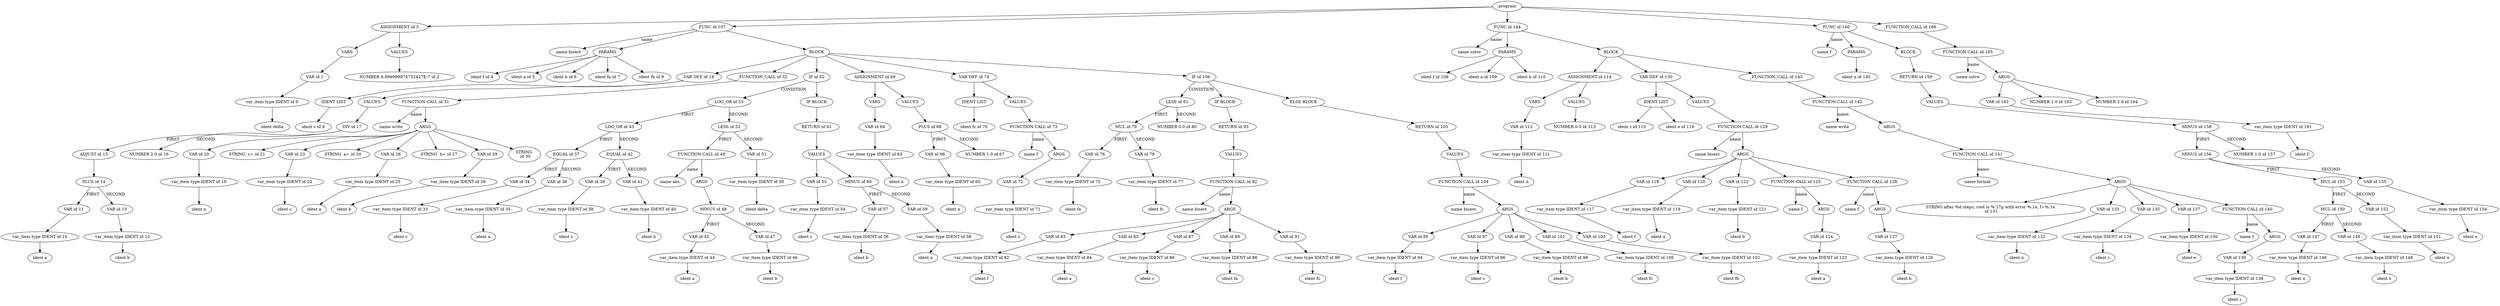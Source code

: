 digraph G {
IDChunkNode1a93a7ca [label="program"]
IDStmtNode3d82c5f3 [label="ASSIGNMENT id 3"]
IDExprSeqNode2b05039f [label="VARS"]
IDExprSeqNode61e717c2 [label="VALUES"]
IDStmtNode3d82c5f3->IDExprSeqNode2b05039f
IDStmtNode3d82c5f3->IDExprSeqNode61e717c2
IDExprNode66cd51c3 [label="VAR id 1"]
IDVarItemNode4dcbadb4 [label="var_item type IDENT id 0"]
ID0 [label="ident delta"]
IDVarItemNode4dcbadb4->ID0
IDExprNode66cd51c3->IDVarItemNode4dcbadb4
IDExprSeqNode2b05039f->IDExprNode66cd51c3
IDExprNode4e515669 [label="NUMBER 9.999999974752427E-7 id 2"]
IDExprSeqNode61e717c2->IDExprNode4e515669
IDChunkNode1a93a7ca->IDStmtNode3d82c5f3
IDStmtNode17d10166 [label="FUNC id 107"]
ID107 [label="name bisect"]
IDStmtNode17d10166->ID107 [label="name"]
IDParamListNode1b9e1916 [label="PARAMS"]
IDStmtNode17d10166->IDParamListNode1b9e1916
IDIdentNodeba8a1dc [label="ident f id 4"]
IDParamListNode1b9e1916->IDIdentNodeba8a1dc
IDIdentNode4f8e5cde [label="ident a id 5"]
IDParamListNode1b9e1916->IDIdentNode4f8e5cde
IDIdentNode504bae78 [label="ident b id 6"]
IDParamListNode1b9e1916->IDIdentNode504bae78
IDIdentNode3b764bce [label="ident fa id 7"]
IDParamListNode1b9e1916->IDIdentNode3b764bce
IDIdentNode759ebb3d [label="ident fb id 8"]
IDParamListNode1b9e1916->IDIdentNode759ebb3d
IDStmtSeqNode484b61fc [label="BLOCK"]
IDStmtNode17d10166->IDStmtSeqNode484b61fc
IDStmtNode45fe3ee3 [label="VAR DEF id 18"]
IDIdentListNode4cdf35a9 [label="IDENT LIST"]
IDStmtNode45fe3ee3->IDIdentListNode4cdf35a9
IDIdentNode4c98385c [label="ident c id 9"]
IDIdentListNode4cdf35a9->IDIdentNode4c98385c
IDExprSeqNode5fcfe4b2 [label="VALUES"]
IDStmtNode45fe3ee3->IDExprSeqNode5fcfe4b2
IDExprNode6bf2d08e [label="DIV id 17"]
IDExprNode5eb5c224 [label="ADJUST id 15"]
IDExprNode53e25b76 [label="PLUS id 14"]
IDExprNode73a8dfcc [label="VAR id 11"]
IDVarItemNodeea30797 [label="var_item type IDENT id 10"]
ID10 [label="ident a"]
IDVarItemNodeea30797->ID10
IDExprNode73a8dfcc->IDVarItemNodeea30797
IDExprNode53e25b76->IDExprNode73a8dfcc [label="FIRST"]
IDExprNode7e774085 [label="VAR id 13"]
IDVarItemNode3f8f9dd6 [label="var_item type IDENT id 12"]
ID12 [label="ident b"]
IDVarItemNode3f8f9dd6->ID12
IDExprNode7e774085->IDVarItemNode3f8f9dd6
IDExprNode53e25b76->IDExprNode7e774085 [label="SECOND"]
IDExprNode5eb5c224->IDExprNode53e25b76
IDExprNode6bf2d08e->IDExprNode5eb5c224 [label="FIRST"]
IDExprNodeaec6354 [label="NUMBER 2.0 id 16"]
IDExprNode6bf2d08e->IDExprNodeaec6354 [label="SECOND"]
IDExprSeqNode5fcfe4b2->IDExprNode6bf2d08e
IDStmtSeqNode484b61fc->IDStmtNode45fe3ee3
IDStmtNode1c655221 [label="_FUNCTION_CALL id 32"]
IDExprNode58d25a40 [label="FUNCTION CALL id 31"]
ID31 [label="name write"]
IDExprNode58d25a40->ID31 [label="name"]
IDExprSeqNode1b701da1 [label="ARGS"]
IDExprNode58d25a40->IDExprSeqNode1b701da1
IDExprNode726f3b58 [label="VAR id 20"]
IDVarItemNode442d9b6e [label="var_item type IDENT id 19"]
ID19 [label="ident n"]
IDVarItemNode442d9b6e->ID19
IDExprNode726f3b58->IDVarItemNode442d9b6e
IDExprSeqNode1b701da1->IDExprNode726f3b58
IDExprNodeee7d9f1 [label="STRING  c= id 21"]
IDExprSeqNode1b701da1->IDExprNodeee7d9f1
IDExprNode15615099 [label="VAR id 23"]
IDVarItemNode1edf1c96 [label="var_item type IDENT id 22"]
ID22 [label="ident c"]
IDVarItemNode1edf1c96->ID22
IDExprNode15615099->IDVarItemNode1edf1c96
IDExprSeqNode1b701da1->IDExprNode15615099
IDExprNode368102c8 [label="STRING  a= id 24"]
IDExprSeqNode1b701da1->IDExprNode368102c8
IDExprNode6996db8 [label="VAR id 26"]
IDVarItemNode1963006a [label="var_item type IDENT id 25"]
ID25 [label="ident a"]
IDVarItemNode1963006a->ID25
IDExprNode6996db8->IDVarItemNode1963006a
IDExprSeqNode1b701da1->IDExprNode6996db8
IDExprNode7fbe847c [label="STRING  b= id 27"]
IDExprSeqNode1b701da1->IDExprNode7fbe847c
IDExprNode41975e01 [label="VAR id 29"]
IDVarItemNodec2e1f26 [label="var_item type IDENT id 28"]
ID28 [label="ident b"]
IDVarItemNodec2e1f26->ID28
IDExprNode41975e01->IDVarItemNodec2e1f26
IDExprSeqNode1b701da1->IDExprNode41975e01
IDExprNodedcf3e99 [label="STRING 
 id 30"]
IDExprSeqNode1b701da1->IDExprNodedcf3e99
IDStmtNode1c655221->IDExprNode58d25a40
IDStmtSeqNode484b61fc->IDStmtNode1c655221
IDStmtNode6d9c638 [label="IF id 62"]
IDExprNode7dc5e7b4 [label="LOG_OR id 53"]
IDExprNode1ee0005 [label="LOG_OR id 43"]
IDExprNode75a1cd57 [label="EQUAL id 37"]
IDExprNode3d012ddd [label="VAR id 34"]
IDVarItemNode6f2b958e [label="var_item type IDENT id 33"]
ID33 [label="ident c"]
IDVarItemNode6f2b958e->ID33
IDExprNode3d012ddd->IDVarItemNode6f2b958e
IDExprNode75a1cd57->IDExprNode3d012ddd [label="FIRST"]
IDExprNode1eb44e46 [label="VAR id 36"]
IDVarItemNode6504e3b2 [label="var_item type IDENT id 35"]
ID35 [label="ident a"]
IDVarItemNode6504e3b2->ID35
IDExprNode1eb44e46->IDVarItemNode6504e3b2
IDExprNode75a1cd57->IDExprNode1eb44e46 [label="SECOND"]
IDExprNode1ee0005->IDExprNode75a1cd57 [label="FIRST"]
IDExprNode515f550a [label="EQUAL id 42"]
IDExprNode626b2d4a [label="VAR id 39"]
IDVarItemNode5e91993f [label="var_item type IDENT id 38"]
ID38 [label="ident c"]
IDVarItemNode5e91993f->ID38
IDExprNode626b2d4a->IDVarItemNode5e91993f
IDExprNode515f550a->IDExprNode626b2d4a [label="FIRST"]
IDExprNode1c4af82c [label="VAR id 41"]
IDVarItemNode379619aa [label="var_item type IDENT id 40"]
ID40 [label="ident b"]
IDVarItemNode379619aa->ID40
IDExprNode1c4af82c->IDVarItemNode379619aa
IDExprNode515f550a->IDExprNode1c4af82c [label="SECOND"]
IDExprNode1ee0005->IDExprNode515f550a [label="SECOND"]
IDExprNode7dc5e7b4->IDExprNode1ee0005 [label="FIRST"]
IDExprNodecac736f [label="LESS id 52"]
IDExprNode5e265ba4 [label="FUNCTION CALL id 49"]
ID49 [label="name abs"]
IDExprNode5e265ba4->ID49 [label="name"]
IDExprSeqNode156643d4 [label="ARGS"]
IDExprNode5e265ba4->IDExprSeqNode156643d4
IDExprNode123a439b [label="MINUS id 48"]
IDExprNode7de26db8 [label="VAR id 45"]
IDVarItemNode1175e2db [label="var_item type IDENT id 44"]
ID44 [label="ident a"]
IDVarItemNode1175e2db->ID44
IDExprNode7de26db8->IDVarItemNode1175e2db
IDExprNode123a439b->IDExprNode7de26db8 [label="FIRST"]
IDExprNode36aa7bc2 [label="VAR id 47"]
IDVarItemNode76ccd017 [label="var_item type IDENT id 46"]
ID46 [label="ident b"]
IDVarItemNode76ccd017->ID46
IDExprNode36aa7bc2->IDVarItemNode76ccd017
IDExprNode123a439b->IDExprNode36aa7bc2 [label="SECOND"]
IDExprSeqNode156643d4->IDExprNode123a439b
IDExprNodecac736f->IDExprNode5e265ba4 [label="FIRST"]
IDExprNode182decdb [label="VAR id 51"]
IDVarItemNode26f0a63f [label="var_item type IDENT id 50"]
ID50 [label="ident delta"]
IDVarItemNode26f0a63f->ID50
IDExprNode182decdb->IDVarItemNode26f0a63f
IDExprNodecac736f->IDExprNode182decdb [label="SECOND"]
IDExprNode7dc5e7b4->IDExprNodecac736f [label="SECOND"]
IDStmtNode6d9c638->IDExprNode7dc5e7b4 [label="CONDITION"]
IDStmtSeqNode4361bd48 [label="IF BLOCK"]
IDStmtNode6d9c638->IDStmtSeqNode4361bd48
IDStmtNode53bd815b [label="RETURN id 61"]
IDExprSeqNode2401f4c3 [label="VALUES"]
IDStmtNode53bd815b->IDExprSeqNode2401f4c3
IDExprNode7637f22 [label="VAR id 55"]
IDVarItemNode4926097b [label="var_item type IDENT id 54"]
ID54 [label="ident c"]
IDVarItemNode4926097b->ID54
IDExprNode7637f22->IDVarItemNode4926097b
IDExprSeqNode2401f4c3->IDExprNode7637f22
IDExprNode762efe5d [label="MINUS id 60"]
IDExprNode5d22bbb7 [label="VAR id 57"]
IDVarItemNode41a4555e [label="var_item type IDENT id 56"]
ID56 [label="ident b"]
IDVarItemNode41a4555e->ID56
IDExprNode5d22bbb7->IDVarItemNode41a4555e
IDExprNode762efe5d->IDExprNode5d22bbb7 [label="FIRST"]
IDExprNode3830f1c0 [label="VAR id 59"]
IDVarItemNode39ed3c8d [label="var_item type IDENT id 58"]
ID58 [label="ident a"]
IDVarItemNode39ed3c8d->ID58
IDExprNode3830f1c0->IDVarItemNode39ed3c8d
IDExprNode762efe5d->IDExprNode3830f1c0 [label="SECOND"]
IDExprSeqNode2401f4c3->IDExprNode762efe5d
IDStmtSeqNode4361bd48->IDStmtNode53bd815b
IDStmtSeqNode484b61fc->IDStmtNode6d9c638
IDStmtNode71dac704 [label="ASSIGNMENT id 69"]
IDExprSeqNode123772c4 [label="VARS"]
IDExprSeqNode2d363fb3 [label="VALUES"]
IDStmtNode71dac704->IDExprSeqNode123772c4
IDStmtNode71dac704->IDExprSeqNode2d363fb3
IDExprNode7d6f77cc [label="VAR id 64"]
IDVarItemNode5aaa6d82 [label="var_item type IDENT id 63"]
ID63 [label="ident n"]
IDVarItemNode5aaa6d82->ID63
IDExprNode7d6f77cc->IDVarItemNode5aaa6d82
IDExprSeqNode123772c4->IDExprNode7d6f77cc
IDExprNode73a28541 [label="PLUS id 68"]
IDExprNode6f75e721 [label="VAR id 66"]
IDVarItemNode69222c14 [label="var_item type IDENT id 65"]
ID65 [label="ident n"]
IDVarItemNode69222c14->ID65
IDExprNode6f75e721->IDVarItemNode69222c14
IDExprNode73a28541->IDExprNode6f75e721 [label="FIRST"]
IDExprNode606d8acf [label="NUMBER 1.0 id 67"]
IDExprNode73a28541->IDExprNode606d8acf [label="SECOND"]
IDExprSeqNode2d363fb3->IDExprNode73a28541
IDStmtSeqNode484b61fc->IDStmtNode71dac704
IDStmtNode782830e [label="VAR DEF id 74"]
IDIdentListNode470e2030 [label="IDENT LIST"]
IDStmtNode782830e->IDIdentListNode470e2030
IDIdentNode3fb4f649 [label="ident fc id 70"]
IDIdentListNode470e2030->IDIdentNode3fb4f649
IDExprSeqNode33833882 [label="VALUES"]
IDStmtNode782830e->IDExprSeqNode33833882
IDExprNode200a570f [label="FUNCTION CALL id 73"]
ID73 [label="name f"]
IDExprNode200a570f->ID73 [label="name"]
IDExprSeqNode16b3fc9e [label="ARGS"]
IDExprNode200a570f->IDExprSeqNode16b3fc9e
IDExprNodee2d56bf [label="VAR id 72"]
IDVarItemNode244038d0 [label="var_item type IDENT id 71"]
ID71 [label="ident c"]
IDVarItemNode244038d0->ID71
IDExprNodee2d56bf->IDVarItemNode244038d0
IDExprSeqNode16b3fc9e->IDExprNodee2d56bf
IDExprSeqNode33833882->IDExprNode200a570f
IDStmtSeqNode484b61fc->IDStmtNode782830e
IDStmtNode5680a178 [label="IF id 106"]
IDExprNode5fdef03a [label="LESS id 81"]
IDExprNode3b22cdd0 [label="MUL id 79"]
IDExprNode1e81f4dc [label="VAR id 76"]
IDVarItemNode4d591d15 [label="var_item type IDENT id 75"]
ID75 [label="ident fa"]
IDVarItemNode4d591d15->ID75
IDExprNode1e81f4dc->IDVarItemNode4d591d15
IDExprNode3b22cdd0->IDExprNode1e81f4dc [label="FIRST"]
IDExprNode65ae6ba4 [label="VAR id 78"]
IDVarItemNode48cf768c [label="var_item type IDENT id 77"]
ID77 [label="ident fc"]
IDVarItemNode48cf768c->ID77
IDExprNode65ae6ba4->IDVarItemNode48cf768c
IDExprNode3b22cdd0->IDExprNode65ae6ba4 [label="SECOND"]
IDExprNode5fdef03a->IDExprNode3b22cdd0 [label="FIRST"]
IDExprNode59f95c5d [label="NUMBER 0.0 id 80"]
IDExprNode5fdef03a->IDExprNode59f95c5d [label="SECOND"]
IDStmtNode5680a178->IDExprNode5fdef03a [label="CONDITION"]
IDStmtSeqNode5ccd43c2 [label="IF BLOCK"]
IDStmtNode5680a178->IDStmtSeqNode5ccd43c2
IDStmtNode4aa8f0b4 [label="RETURN id 93"]
IDExprSeqNode7960847b [label="VALUES"]
IDStmtNode4aa8f0b4->IDExprSeqNode7960847b
IDExprNode6a6824be [label="FUNCTION CALL id 92"]
ID92 [label="name bisect"]
IDExprNode6a6824be->ID92 [label="name"]
IDExprSeqNode5c8da962 [label="ARGS"]
IDExprNode6a6824be->IDExprSeqNode5c8da962
IDExprNode512ddf17 [label="VAR id 83"]
IDVarItemNode2c13da15 [label="var_item type IDENT id 82"]
ID82 [label="ident f"]
IDVarItemNode2c13da15->ID82
IDExprNode512ddf17->IDVarItemNode2c13da15
IDExprSeqNode5c8da962->IDExprNode512ddf17
IDExprNode77556fd [label="VAR id 85"]
IDVarItemNode368239c8 [label="var_item type IDENT id 84"]
ID84 [label="ident a"]
IDVarItemNode368239c8->ID84
IDExprNode77556fd->IDVarItemNode368239c8
IDExprSeqNode5c8da962->IDExprNode77556fd
IDExprNode9e89d68 [label="VAR id 87"]
IDVarItemNode3b192d32 [label="var_item type IDENT id 86"]
ID86 [label="ident c"]
IDVarItemNode3b192d32->ID86
IDExprNode9e89d68->IDVarItemNode3b192d32
IDExprSeqNode5c8da962->IDExprNode9e89d68
IDExprNode16f65612 [label="VAR id 89"]
IDVarItemNode311d617d [label="var_item type IDENT id 88"]
ID88 [label="ident fa"]
IDVarItemNode311d617d->ID88
IDExprNode16f65612->IDVarItemNode311d617d
IDExprSeqNode5c8da962->IDExprNode16f65612
IDExprNode7c53a9eb [label="VAR id 91"]
IDVarItemNodeed17bee [label="var_item type IDENT id 90"]
ID90 [label="ident fc"]
IDVarItemNodeed17bee->ID90
IDExprNode7c53a9eb->IDVarItemNodeed17bee
IDExprSeqNode5c8da962->IDExprNode7c53a9eb
IDExprSeqNode7960847b->IDExprNode6a6824be
IDStmtSeqNode5ccd43c2->IDStmtNode4aa8f0b4
IDStmtSeqNode2a33fae0 [label="ELSE BLOCK"]
IDStmtNode5680a178->IDStmtSeqNode2a33fae0
IDStmtNode707f7052 [label="RETURN id 105"]
IDExprSeqNode11028347 [label="VALUES"]
IDStmtNode707f7052->IDExprSeqNode11028347
IDExprNode14899482 [label="FUNCTION CALL id 104"]
ID104 [label="name bisect"]
IDExprNode14899482->ID104 [label="name"]
IDExprSeqNode21588809 [label="ARGS"]
IDExprNode14899482->IDExprSeqNode21588809
IDExprNode2aae9190 [label="VAR id 95"]
IDVarItemNode2f333739 [label="var_item type IDENT id 94"]
ID94 [label="ident f"]
IDVarItemNode2f333739->ID94
IDExprNode2aae9190->IDVarItemNode2f333739
IDExprSeqNode21588809->IDExprNode2aae9190
IDExprNode77468bd9 [label="VAR id 97"]
IDVarItemNode12bb4df8 [label="var_item type IDENT id 96"]
ID96 [label="ident c"]
IDVarItemNode12bb4df8->ID96
IDExprNode77468bd9->IDVarItemNode12bb4df8
IDExprSeqNode21588809->IDExprNode77468bd9
IDExprNode4cc77c2e [label="VAR id 99"]
IDVarItemNode7a7b0070 [label="var_item type IDENT id 98"]
ID98 [label="ident b"]
IDVarItemNode7a7b0070->ID98
IDExprNode4cc77c2e->IDVarItemNode7a7b0070
IDExprSeqNode21588809->IDExprNode4cc77c2e
IDExprNode39a054a5 [label="VAR id 101"]
IDVarItemNode71bc1ae4 [label="var_item type IDENT id 100"]
ID100 [label="ident fc"]
IDVarItemNode71bc1ae4->ID100
IDExprNode39a054a5->IDVarItemNode71bc1ae4
IDExprSeqNode21588809->IDExprNode39a054a5
IDExprNode6ed3ef1 [label="VAR id 103"]
IDVarItemNode2437c6dc [label="var_item type IDENT id 102"]
ID102 [label="ident fb"]
IDVarItemNode2437c6dc->ID102
IDExprNode6ed3ef1->IDVarItemNode2437c6dc
IDExprSeqNode21588809->IDExprNode6ed3ef1
IDExprSeqNode11028347->IDExprNode14899482
IDStmtSeqNode2a33fae0->IDStmtNode707f7052
IDStmtSeqNode484b61fc->IDStmtNode5680a178
IDChunkNode1a93a7ca->IDStmtNode17d10166
IDStmtNode1f89ab83 [label="FUNC id 144"]
ID144 [label="name solve"]
IDStmtNode1f89ab83->ID144 [label="name"]
IDParamListNodee73f9ac [label="PARAMS"]
IDStmtNode1f89ab83->IDParamListNodee73f9ac
IDIdentNode61064425 [label="ident f id 108"]
IDParamListNodee73f9ac->IDIdentNode61064425
IDIdentNode7b1d7fff [label="ident a id 109"]
IDParamListNodee73f9ac->IDIdentNode7b1d7fff
IDIdentNode299a06ac [label="ident b id 110"]
IDParamListNodee73f9ac->IDIdentNode299a06ac
IDStmtSeqNode383534aa [label="BLOCK"]
IDStmtNode1f89ab83->IDStmtSeqNode383534aa
IDStmtNode6bc168e5 [label="ASSIGNMENT id 114"]
IDExprSeqNode7b3300e5 [label="VARS"]
IDExprSeqNode2e5c649 [label="VALUES"]
IDStmtNode6bc168e5->IDExprSeqNode7b3300e5
IDStmtNode6bc168e5->IDExprSeqNode2e5c649
IDExprNode136432db [label="VAR id 112"]
IDVarItemNode7382f612 [label="var_item type IDENT id 111"]
ID111 [label="ident n"]
IDVarItemNode7382f612->ID111
IDExprNode136432db->IDVarItemNode7382f612
IDExprSeqNode7b3300e5->IDExprNode136432db
IDExprNode1055e4af [label="NUMBER 0.0 id 113"]
IDExprSeqNode2e5c649->IDExprNode1055e4af
IDStmtSeqNode383534aa->IDStmtNode6bc168e5
IDStmtNode3caeaf62 [label="VAR DEF id 130"]
IDIdentListNodee6ea0c6 [label="IDENT LIST"]
IDStmtNode3caeaf62->IDIdentListNodee6ea0c6
IDIdentNode6a38e57f [label="ident z id 115"]
IDIdentListNodee6ea0c6->IDIdentNode6a38e57f
IDIdentNode5577140b [label="ident e id 116"]
IDIdentListNodee6ea0c6->IDIdentNode5577140b
IDExprSeqNode1c6b6478 [label="VALUES"]
IDStmtNode3caeaf62->IDExprSeqNode1c6b6478
IDExprNode67f89fa3 [label="FUNCTION CALL id 129"]
ID129 [label="name bisect"]
IDExprNode67f89fa3->ID129 [label="name"]
IDExprSeqNode4ac68d3e [label="ARGS"]
IDExprNode67f89fa3->IDExprSeqNode4ac68d3e
IDExprNode277c0f21 [label="VAR id 118"]
IDVarItemNode6073f712 [label="var_item type IDENT id 117"]
ID117 [label="ident f"]
IDVarItemNode6073f712->ID117
IDExprNode277c0f21->IDVarItemNode6073f712
IDExprSeqNode4ac68d3e->IDExprNode277c0f21
IDExprNode43556938 [label="VAR id 120"]
IDVarItemNode3d04a311 [label="var_item type IDENT id 119"]
ID119 [label="ident a"]
IDVarItemNode3d04a311->ID119
IDExprNode43556938->IDVarItemNode3d04a311
IDExprSeqNode4ac68d3e->IDExprNode43556938
IDExprNode7a46a697 [label="VAR id 122"]
IDVarItemNode5f205aa [label="var_item type IDENT id 121"]
ID121 [label="ident b"]
IDVarItemNode5f205aa->ID121
IDExprNode7a46a697->IDVarItemNode5f205aa
IDExprSeqNode4ac68d3e->IDExprNode7a46a697
IDExprNode6d86b085 [label="FUNCTION CALL id 125"]
ID125 [label="name f"]
IDExprNode6d86b085->ID125 [label="name"]
IDExprSeqNode75828a0f [label="ARGS"]
IDExprNode6d86b085->IDExprSeqNode75828a0f
IDExprNode3abfe836 [label="VAR id 124"]
IDVarItemNode2ff5659e [label="var_item type IDENT id 123"]
ID123 [label="ident a"]
IDVarItemNode2ff5659e->ID123
IDExprNode3abfe836->IDVarItemNode2ff5659e
IDExprSeqNode75828a0f->IDExprNode3abfe836
IDExprSeqNode4ac68d3e->IDExprNode6d86b085
IDExprNode77afea7d [label="FUNCTION CALL id 128"]
ID128 [label="name f"]
IDExprNode77afea7d->ID128 [label="name"]
IDExprSeqNode161cd475 [label="ARGS"]
IDExprNode77afea7d->IDExprSeqNode161cd475
IDExprNode532760d8 [label="VAR id 127"]
IDVarItemNode57fa26b7 [label="var_item type IDENT id 126"]
ID126 [label="ident b"]
IDVarItemNode57fa26b7->ID126
IDExprNode532760d8->IDVarItemNode57fa26b7
IDExprSeqNode161cd475->IDExprNode532760d8
IDExprSeqNode4ac68d3e->IDExprNode77afea7d
IDExprSeqNode1c6b6478->IDExprNode67f89fa3
IDStmtSeqNode383534aa->IDStmtNode3caeaf62
IDStmtNode5f8ed237 [label="_FUNCTION_CALL id 143"]
IDExprNode2f410acf [label="FUNCTION CALL id 142"]
ID142 [label="name write"]
IDExprNode2f410acf->ID142 [label="name"]
IDExprSeqNode47089e5f [label="ARGS"]
IDExprNode2f410acf->IDExprSeqNode47089e5f
IDExprNode4141d797 [label="FUNCTION CALL id 141"]
ID141 [label="name format"]
IDExprNode4141d797->ID141 [label="name"]
IDExprSeqNode68f7aae2 [label="ARGS"]
IDExprNode4141d797->IDExprSeqNode68f7aae2
IDExprNode4f47d241 [label="STRING after %d steps, root is %.17g with error %.1e, f=%.1e
 id 131"]
IDExprSeqNode68f7aae2->IDExprNode4f47d241
IDExprNode4c3e4790 [label="VAR id 133"]
IDVarItemNode38cccef [label="var_item type IDENT id 132"]
ID132 [label="ident n"]
IDVarItemNode38cccef->ID132
IDExprNode4c3e4790->IDVarItemNode38cccef
IDExprSeqNode68f7aae2->IDExprNode4c3e4790
IDExprNode5679c6c6 [label="VAR id 135"]
IDVarItemNode27ddd392 [label="var_item type IDENT id 134"]
ID134 [label="ident z"]
IDVarItemNode27ddd392->ID134
IDExprNode5679c6c6->IDVarItemNode27ddd392
IDExprSeqNode68f7aae2->IDExprNode5679c6c6
IDExprNode19e1023e [label="VAR id 137"]
IDVarItemNode7cef4e59 [label="var_item type IDENT id 136"]
ID136 [label="ident e"]
IDVarItemNode7cef4e59->ID136
IDExprNode19e1023e->IDVarItemNode7cef4e59
IDExprSeqNode68f7aae2->IDExprNode19e1023e
IDExprNode64b8f8f4 [label="FUNCTION CALL id 140"]
ID140 [label="name f"]
IDExprNode64b8f8f4->ID140 [label="name"]
IDExprSeqNode2db0f6b2 [label="ARGS"]
IDExprNode64b8f8f4->IDExprSeqNode2db0f6b2
IDExprNode3cd1f1c8 [label="VAR id 139"]
IDVarItemNode3a4afd8d [label="var_item type IDENT id 138"]
ID138 [label="ident z"]
IDVarItemNode3a4afd8d->ID138
IDExprNode3cd1f1c8->IDVarItemNode3a4afd8d
IDExprSeqNode2db0f6b2->IDExprNode3cd1f1c8
IDExprSeqNode68f7aae2->IDExprNode64b8f8f4
IDExprSeqNode47089e5f->IDExprNode4141d797
IDStmtNode5f8ed237->IDExprNode2f410acf
IDStmtSeqNode383534aa->IDStmtNode5f8ed237
IDChunkNode1a93a7ca->IDStmtNode1f89ab83
IDStmtNode1996cd68 [label="FUNC id 160"]
ID160 [label="name f"]
IDStmtNode1996cd68->ID160 [label="name"]
IDParamListNode3339ad8e [label="PARAMS"]
IDStmtNode1996cd68->IDParamListNode3339ad8e
IDIdentNode555590 [label="ident x id 145"]
IDParamListNode3339ad8e->IDIdentNode555590
IDStmtSeqNode6d1e7682 [label="BLOCK"]
IDStmtNode1996cd68->IDStmtSeqNode6d1e7682
IDStmtNode424c0bc4 [label="RETURN id 159"]
IDExprSeqNode3c679bde [label="VALUES"]
IDStmtNode424c0bc4->IDExprSeqNode3c679bde
IDExprNode16b4a017 [label="MINUS id 158"]
IDExprNode8807e25 [label="MINUS id 156"]
IDExprNode2a3046da [label="MUL id 153"]
IDExprNode2a098129 [label="MUL id 150"]
IDExprNode198e2867 [label="VAR id 147"]
IDVarItemNode12f40c25 [label="var_item type IDENT id 146"]
ID146 [label="ident x"]
IDVarItemNode12f40c25->ID146
IDExprNode198e2867->IDVarItemNode12f40c25
IDExprNode2a098129->IDExprNode198e2867 [label="FIRST"]
IDExprNode3ada9e37 [label="VAR id 149"]
IDVarItemNode5cbc508c [label="var_item type IDENT id 148"]
ID148 [label="ident x"]
IDVarItemNode5cbc508c->ID148
IDExprNode3ada9e37->IDVarItemNode5cbc508c
IDExprNode2a098129->IDExprNode3ada9e37 [label="SECOND"]
IDExprNode2a3046da->IDExprNode2a098129 [label="FIRST"]
IDExprNode3419866c [label="VAR id 152"]
IDVarItemNode63e31ee [label="var_item type IDENT id 151"]
ID151 [label="ident x"]
IDVarItemNode63e31ee->ID151
IDExprNode3419866c->IDVarItemNode63e31ee
IDExprNode2a3046da->IDExprNode3419866c [label="SECOND"]
IDExprNode8807e25->IDExprNode2a3046da [label="FIRST"]
IDExprNode68fb2c38 [label="VAR id 155"]
IDVarItemNode567d299b [label="var_item type IDENT id 154"]
ID154 [label="ident x"]
IDVarItemNode567d299b->ID154
IDExprNode68fb2c38->IDVarItemNode567d299b
IDExprNode8807e25->IDExprNode68fb2c38 [label="SECOND"]
IDExprNode16b4a017->IDExprNode8807e25 [label="FIRST"]
IDExprNode2eafffde [label="NUMBER 1.0 id 157"]
IDExprNode16b4a017->IDExprNode2eafffde [label="SECOND"]
IDExprSeqNode3c679bde->IDExprNode16b4a017
IDStmtSeqNode6d1e7682->IDStmtNode424c0bc4
IDChunkNode1a93a7ca->IDStmtNode1996cd68
IDStmtNode59690aa4 [label="_FUNCTION_CALL id 166"]
IDExprNode6842775d [label="FUNCTION CALL id 165"]
ID165 [label="name solve"]
IDExprNode6842775d->ID165 [label="name"]
IDExprSeqNode574caa3f [label="ARGS"]
IDExprNode6842775d->IDExprSeqNode574caa3f
IDExprNode64cee07 [label="VAR id 162"]
IDVarItemNode1761e840 [label="var_item type IDENT id 161"]
ID161 [label="ident f"]
IDVarItemNode1761e840->ID161
IDExprNode64cee07->IDVarItemNode1761e840
IDExprSeqNode574caa3f->IDExprNode64cee07
IDExprNode6c629d6e [label="NUMBER 1.0 id 163"]
IDExprSeqNode574caa3f->IDExprNode6c629d6e
IDExprNode5ecddf8f [label="NUMBER 2.0 id 164"]
IDExprSeqNode574caa3f->IDExprNode5ecddf8f
IDStmtNode59690aa4->IDExprNode6842775d
IDChunkNode1a93a7ca->IDStmtNode59690aa4
}